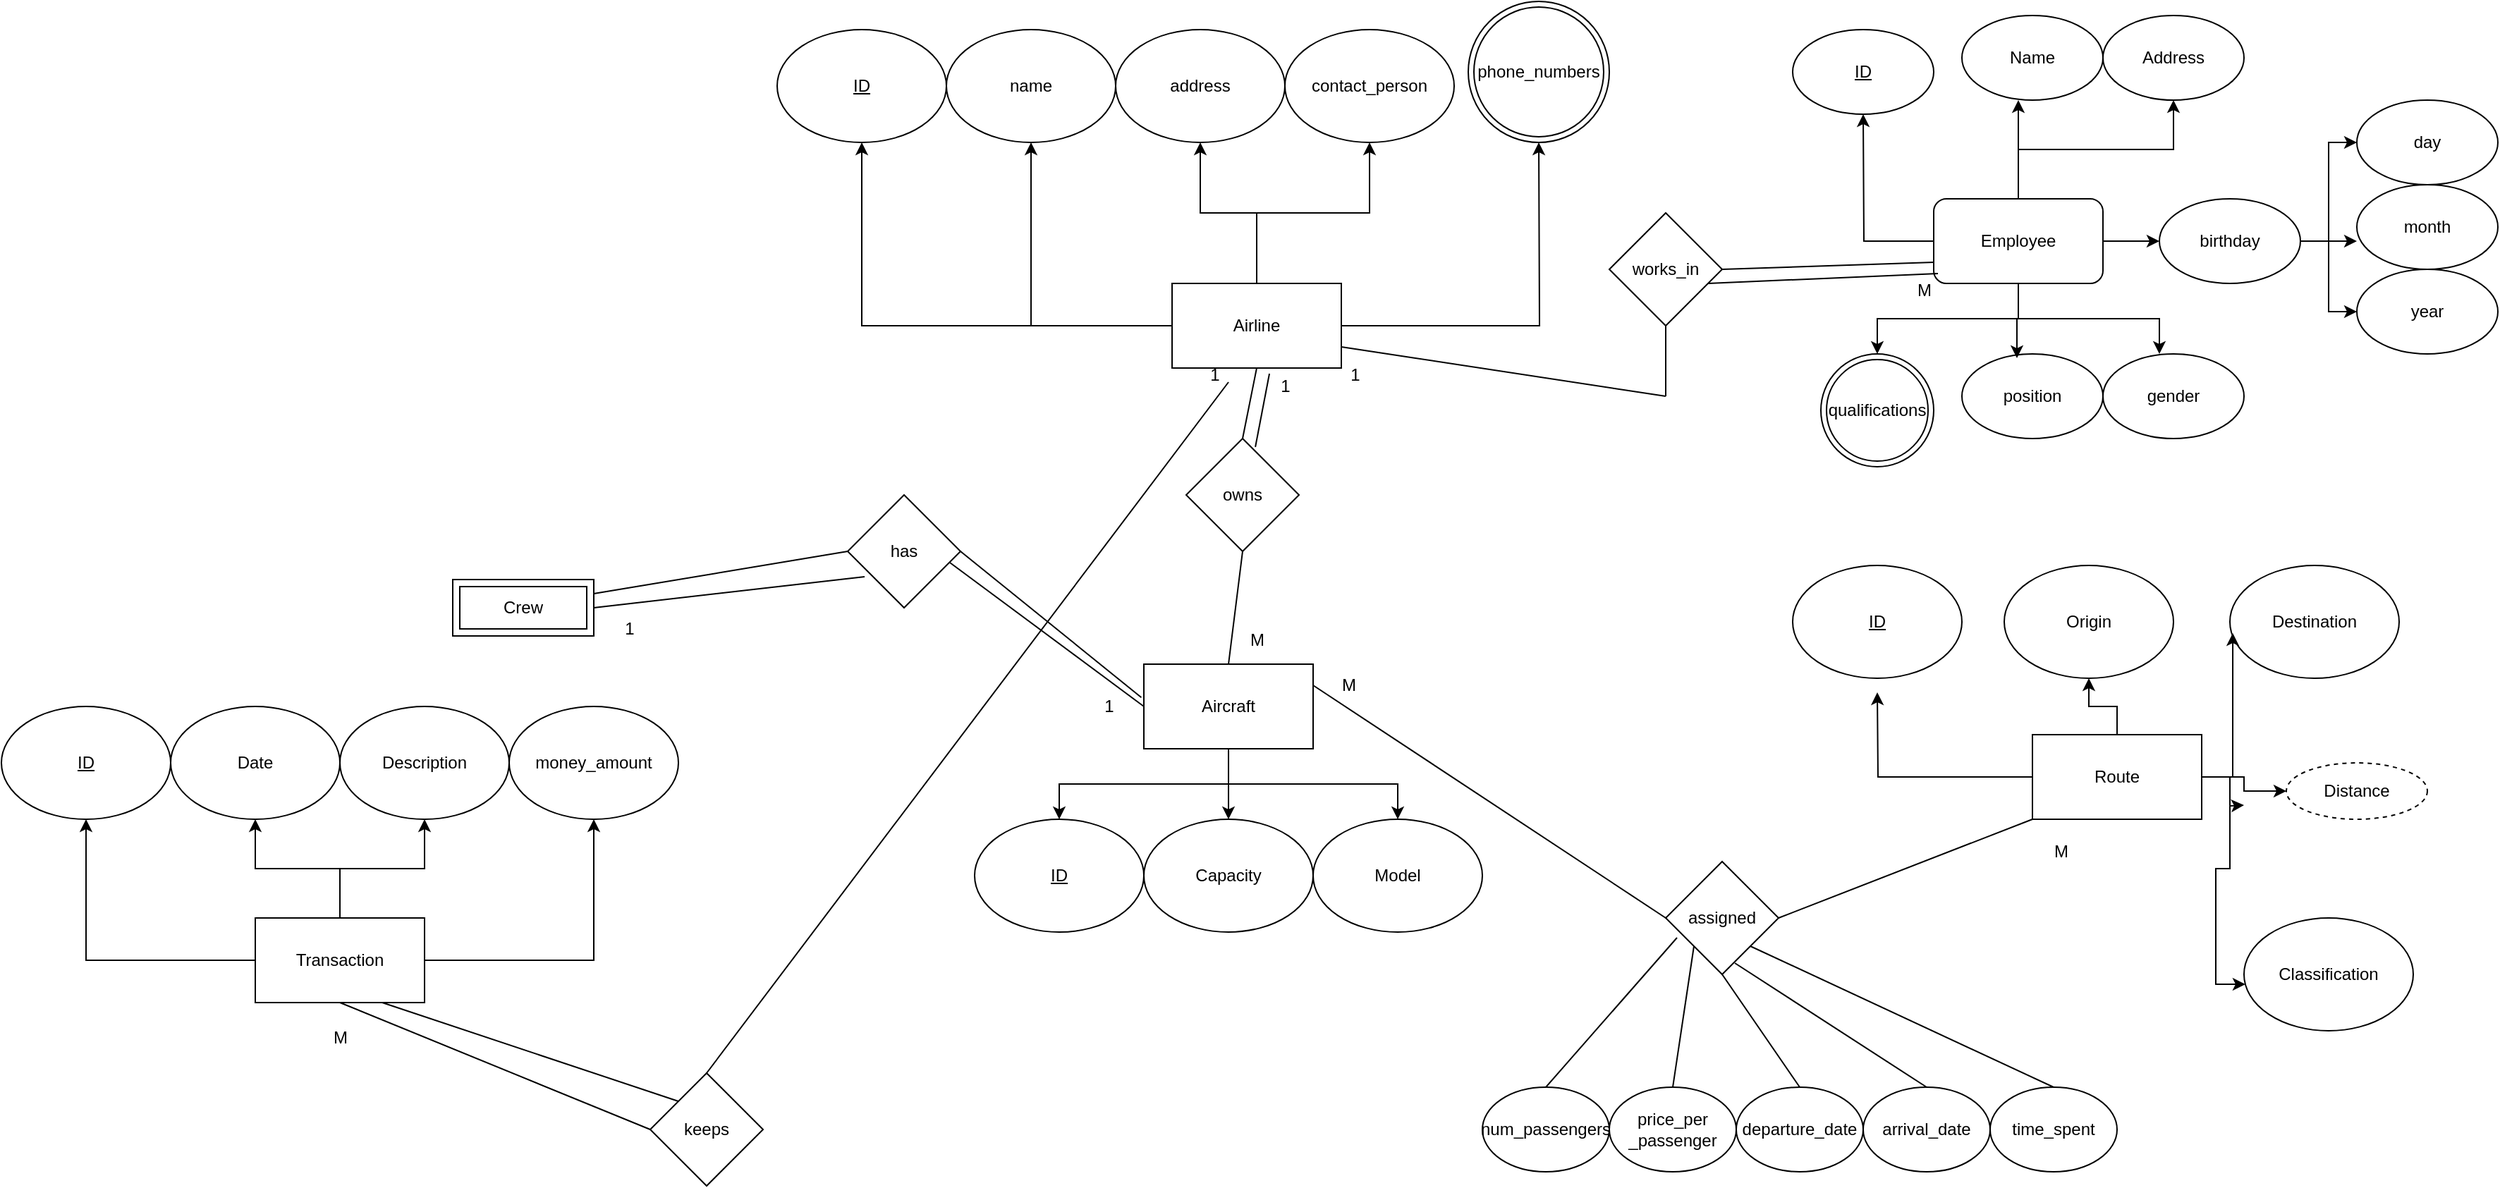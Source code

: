 <mxfile version="28.2.0">
  <diagram name="Page-1" id="XTuddCJgYcuufle1dmNs">
    <mxGraphModel dx="2150" dy="596" grid="1" gridSize="10" guides="1" tooltips="1" connect="1" arrows="1" fold="1" page="1" pageScale="1" pageWidth="850" pageHeight="1100" math="0" shadow="0">
      <root>
        <mxCell id="0" />
        <mxCell id="1" parent="0" />
        <mxCell id="OdOt8cRQKXHRtBc2M5Zz-19" style="edgeStyle=orthogonalEdgeStyle;rounded=0;orthogonalLoop=1;jettySize=auto;html=1;entryX=0.5;entryY=1;entryDx=0;entryDy=0;" edge="1" parent="1" source="OdOt8cRQKXHRtBc2M5Zz-12">
          <mxGeometry relative="1" as="geometry">
            <mxPoint x="620" y="210" as="targetPoint" />
          </mxGeometry>
        </mxCell>
        <mxCell id="OdOt8cRQKXHRtBc2M5Zz-20" style="edgeStyle=orthogonalEdgeStyle;rounded=0;orthogonalLoop=1;jettySize=auto;html=1;" edge="1" parent="1" source="OdOt8cRQKXHRtBc2M5Zz-12" target="OdOt8cRQKXHRtBc2M5Zz-15">
          <mxGeometry relative="1" as="geometry" />
        </mxCell>
        <mxCell id="OdOt8cRQKXHRtBc2M5Zz-21" style="edgeStyle=orthogonalEdgeStyle;rounded=0;orthogonalLoop=1;jettySize=auto;html=1;entryX=0.5;entryY=1;entryDx=0;entryDy=0;" edge="1" parent="1" source="OdOt8cRQKXHRtBc2M5Zz-12" target="OdOt8cRQKXHRtBc2M5Zz-14">
          <mxGeometry relative="1" as="geometry" />
        </mxCell>
        <mxCell id="OdOt8cRQKXHRtBc2M5Zz-22" style="edgeStyle=orthogonalEdgeStyle;rounded=0;orthogonalLoop=1;jettySize=auto;html=1;entryX=0.5;entryY=1;entryDx=0;entryDy=0;" edge="1" parent="1" source="OdOt8cRQKXHRtBc2M5Zz-12" target="OdOt8cRQKXHRtBc2M5Zz-13">
          <mxGeometry relative="1" as="geometry" />
        </mxCell>
        <mxCell id="OdOt8cRQKXHRtBc2M5Zz-23" style="edgeStyle=orthogonalEdgeStyle;rounded=0;orthogonalLoop=1;jettySize=auto;html=1;entryX=0.5;entryY=1;entryDx=0;entryDy=0;" edge="1" parent="1" source="OdOt8cRQKXHRtBc2M5Zz-12" target="OdOt8cRQKXHRtBc2M5Zz-18">
          <mxGeometry relative="1" as="geometry" />
        </mxCell>
        <mxCell id="OdOt8cRQKXHRtBc2M5Zz-12" value="Airline" style="rounded=0;whiteSpace=wrap;html=1;" vertex="1" parent="1">
          <mxGeometry x="360" y="310" width="120" height="60" as="geometry" />
        </mxCell>
        <mxCell id="OdOt8cRQKXHRtBc2M5Zz-13" value="name" style="ellipse;whiteSpace=wrap;html=1;" vertex="1" parent="1">
          <mxGeometry x="200" y="130" width="120" height="80" as="geometry" />
        </mxCell>
        <mxCell id="OdOt8cRQKXHRtBc2M5Zz-14" value="address" style="ellipse;whiteSpace=wrap;html=1;" vertex="1" parent="1">
          <mxGeometry x="320" y="130" width="120" height="80" as="geometry" />
        </mxCell>
        <mxCell id="OdOt8cRQKXHRtBc2M5Zz-15" value="contact_person" style="ellipse;whiteSpace=wrap;html=1;" vertex="1" parent="1">
          <mxGeometry x="440" y="130" width="120" height="80" as="geometry" />
        </mxCell>
        <mxCell id="OdOt8cRQKXHRtBc2M5Zz-18" value="&lt;u&gt;ID&lt;/u&gt;" style="ellipse;whiteSpace=wrap;html=1;" vertex="1" parent="1">
          <mxGeometry x="80" y="130" width="120" height="80" as="geometry" />
        </mxCell>
        <mxCell id="OdOt8cRQKXHRtBc2M5Zz-36" style="edgeStyle=orthogonalEdgeStyle;rounded=0;orthogonalLoop=1;jettySize=auto;html=1;" edge="1" parent="1" source="OdOt8cRQKXHRtBc2M5Zz-24">
          <mxGeometry relative="1" as="geometry">
            <mxPoint x="850" y="190" as="targetPoint" />
          </mxGeometry>
        </mxCell>
        <mxCell id="OdOt8cRQKXHRtBc2M5Zz-39" style="edgeStyle=orthogonalEdgeStyle;rounded=0;orthogonalLoop=1;jettySize=auto;html=1;entryX=0.5;entryY=1;entryDx=0;entryDy=0;" edge="1" parent="1" source="OdOt8cRQKXHRtBc2M5Zz-24" target="OdOt8cRQKXHRtBc2M5Zz-27">
          <mxGeometry relative="1" as="geometry" />
        </mxCell>
        <mxCell id="OdOt8cRQKXHRtBc2M5Zz-40" style="edgeStyle=orthogonalEdgeStyle;rounded=0;orthogonalLoop=1;jettySize=auto;html=1;entryX=0;entryY=0.5;entryDx=0;entryDy=0;" edge="1" parent="1" source="OdOt8cRQKXHRtBc2M5Zz-24" target="OdOt8cRQKXHRtBc2M5Zz-28">
          <mxGeometry relative="1" as="geometry" />
        </mxCell>
        <mxCell id="OdOt8cRQKXHRtBc2M5Zz-51" style="edgeStyle=orthogonalEdgeStyle;rounded=0;orthogonalLoop=1;jettySize=auto;html=1;entryX=0.5;entryY=0;entryDx=0;entryDy=0;" edge="1" parent="1" source="OdOt8cRQKXHRtBc2M5Zz-24" target="OdOt8cRQKXHRtBc2M5Zz-50">
          <mxGeometry relative="1" as="geometry" />
        </mxCell>
        <mxCell id="OdOt8cRQKXHRtBc2M5Zz-24" value="Employee" style="rounded=1;whiteSpace=wrap;html=1;" vertex="1" parent="1">
          <mxGeometry x="900" y="250" width="120" height="60" as="geometry" />
        </mxCell>
        <mxCell id="OdOt8cRQKXHRtBc2M5Zz-25" value="&lt;u&gt;ID&lt;/u&gt;" style="ellipse;whiteSpace=wrap;html=1;" vertex="1" parent="1">
          <mxGeometry x="800" y="130" width="100" height="60" as="geometry" />
        </mxCell>
        <mxCell id="OdOt8cRQKXHRtBc2M5Zz-26" value="Name" style="ellipse;whiteSpace=wrap;html=1;" vertex="1" parent="1">
          <mxGeometry x="920" y="120" width="100" height="60" as="geometry" />
        </mxCell>
        <mxCell id="OdOt8cRQKXHRtBc2M5Zz-27" value="Address" style="ellipse;whiteSpace=wrap;html=1;" vertex="1" parent="1">
          <mxGeometry x="1020" y="120" width="100" height="60" as="geometry" />
        </mxCell>
        <mxCell id="OdOt8cRQKXHRtBc2M5Zz-53" style="edgeStyle=orthogonalEdgeStyle;rounded=0;orthogonalLoop=1;jettySize=auto;html=1;entryX=0;entryY=0.5;entryDx=0;entryDy=0;" edge="1" parent="1" source="OdOt8cRQKXHRtBc2M5Zz-28" target="OdOt8cRQKXHRtBc2M5Zz-45">
          <mxGeometry relative="1" as="geometry" />
        </mxCell>
        <mxCell id="OdOt8cRQKXHRtBc2M5Zz-56" style="edgeStyle=orthogonalEdgeStyle;rounded=0;orthogonalLoop=1;jettySize=auto;html=1;entryX=0;entryY=0.5;entryDx=0;entryDy=0;" edge="1" parent="1" source="OdOt8cRQKXHRtBc2M5Zz-28" target="OdOt8cRQKXHRtBc2M5Zz-47">
          <mxGeometry relative="1" as="geometry" />
        </mxCell>
        <mxCell id="OdOt8cRQKXHRtBc2M5Zz-28" value="birthday" style="ellipse;whiteSpace=wrap;html=1;" vertex="1" parent="1">
          <mxGeometry x="1060" y="250" width="100" height="60" as="geometry" />
        </mxCell>
        <mxCell id="OdOt8cRQKXHRtBc2M5Zz-30" value="position" style="ellipse;whiteSpace=wrap;html=1;" vertex="1" parent="1">
          <mxGeometry x="920" y="360" width="100" height="60" as="geometry" />
        </mxCell>
        <mxCell id="OdOt8cRQKXHRtBc2M5Zz-31" value="gender" style="ellipse;whiteSpace=wrap;html=1;" vertex="1" parent="1">
          <mxGeometry x="1020" y="360" width="100" height="60" as="geometry" />
        </mxCell>
        <mxCell id="OdOt8cRQKXHRtBc2M5Zz-37" style="edgeStyle=orthogonalEdgeStyle;rounded=0;orthogonalLoop=1;jettySize=auto;html=1;entryX=0.4;entryY=1;entryDx=0;entryDy=0;entryPerimeter=0;" edge="1" parent="1" source="OdOt8cRQKXHRtBc2M5Zz-24" target="OdOt8cRQKXHRtBc2M5Zz-26">
          <mxGeometry relative="1" as="geometry" />
        </mxCell>
        <mxCell id="OdOt8cRQKXHRtBc2M5Zz-41" style="edgeStyle=orthogonalEdgeStyle;rounded=0;orthogonalLoop=1;jettySize=auto;html=1;entryX=0.4;entryY=0;entryDx=0;entryDy=0;entryPerimeter=0;" edge="1" parent="1" source="OdOt8cRQKXHRtBc2M5Zz-24" target="OdOt8cRQKXHRtBc2M5Zz-31">
          <mxGeometry relative="1" as="geometry" />
        </mxCell>
        <mxCell id="OdOt8cRQKXHRtBc2M5Zz-42" style="edgeStyle=orthogonalEdgeStyle;rounded=0;orthogonalLoop=1;jettySize=auto;html=1;entryX=0.39;entryY=0.05;entryDx=0;entryDy=0;entryPerimeter=0;" edge="1" parent="1" source="OdOt8cRQKXHRtBc2M5Zz-24" target="OdOt8cRQKXHRtBc2M5Zz-30">
          <mxGeometry relative="1" as="geometry" />
        </mxCell>
        <mxCell id="OdOt8cRQKXHRtBc2M5Zz-45" value="day" style="ellipse;whiteSpace=wrap;html=1;" vertex="1" parent="1">
          <mxGeometry x="1200" y="180" width="100" height="60" as="geometry" />
        </mxCell>
        <mxCell id="OdOt8cRQKXHRtBc2M5Zz-46" value="month" style="ellipse;whiteSpace=wrap;html=1;" vertex="1" parent="1">
          <mxGeometry x="1200" y="240" width="100" height="60" as="geometry" />
        </mxCell>
        <mxCell id="OdOt8cRQKXHRtBc2M5Zz-47" value="year" style="ellipse;whiteSpace=wrap;html=1;" vertex="1" parent="1">
          <mxGeometry x="1200" y="300" width="100" height="60" as="geometry" />
        </mxCell>
        <mxCell id="OdOt8cRQKXHRtBc2M5Zz-50" value="qualifications" style="ellipse;shape=doubleEllipse;html=1;dashed=0;whiteSpace=wrap;aspect=fixed;" vertex="1" parent="1">
          <mxGeometry x="820" y="360" width="80" height="80" as="geometry" />
        </mxCell>
        <mxCell id="OdOt8cRQKXHRtBc2M5Zz-52" value="phone_numbers" style="ellipse;shape=doubleEllipse;html=1;dashed=0;whiteSpace=wrap;aspect=fixed;" vertex="1" parent="1">
          <mxGeometry x="570" y="110" width="100" height="100" as="geometry" />
        </mxCell>
        <mxCell id="OdOt8cRQKXHRtBc2M5Zz-55" style="edgeStyle=orthogonalEdgeStyle;rounded=0;orthogonalLoop=1;jettySize=auto;html=1;entryX=0;entryY=0.667;entryDx=0;entryDy=0;entryPerimeter=0;" edge="1" parent="1" source="OdOt8cRQKXHRtBc2M5Zz-28" target="OdOt8cRQKXHRtBc2M5Zz-46">
          <mxGeometry relative="1" as="geometry" />
        </mxCell>
        <mxCell id="OdOt8cRQKXHRtBc2M5Zz-61" style="edgeStyle=orthogonalEdgeStyle;rounded=0;orthogonalLoop=1;jettySize=auto;html=1;entryX=0.5;entryY=0;entryDx=0;entryDy=0;" edge="1" parent="1" source="OdOt8cRQKXHRtBc2M5Zz-57" target="OdOt8cRQKXHRtBc2M5Zz-58">
          <mxGeometry relative="1" as="geometry" />
        </mxCell>
        <mxCell id="OdOt8cRQKXHRtBc2M5Zz-62" style="edgeStyle=orthogonalEdgeStyle;rounded=0;orthogonalLoop=1;jettySize=auto;html=1;entryX=0.5;entryY=0;entryDx=0;entryDy=0;" edge="1" parent="1" source="OdOt8cRQKXHRtBc2M5Zz-57" target="OdOt8cRQKXHRtBc2M5Zz-59">
          <mxGeometry relative="1" as="geometry" />
        </mxCell>
        <mxCell id="OdOt8cRQKXHRtBc2M5Zz-63" style="edgeStyle=orthogonalEdgeStyle;rounded=0;orthogonalLoop=1;jettySize=auto;html=1;entryX=0.5;entryY=0;entryDx=0;entryDy=0;" edge="1" parent="1" source="OdOt8cRQKXHRtBc2M5Zz-57" target="OdOt8cRQKXHRtBc2M5Zz-60">
          <mxGeometry relative="1" as="geometry" />
        </mxCell>
        <mxCell id="OdOt8cRQKXHRtBc2M5Zz-57" value="Aircraft" style="rounded=0;whiteSpace=wrap;html=1;" vertex="1" parent="1">
          <mxGeometry x="340" y="580" width="120" height="60" as="geometry" />
        </mxCell>
        <mxCell id="OdOt8cRQKXHRtBc2M5Zz-58" value="Model" style="ellipse;whiteSpace=wrap;html=1;" vertex="1" parent="1">
          <mxGeometry x="460" y="690" width="120" height="80" as="geometry" />
        </mxCell>
        <mxCell id="OdOt8cRQKXHRtBc2M5Zz-59" value="Capacity" style="ellipse;whiteSpace=wrap;html=1;" vertex="1" parent="1">
          <mxGeometry x="340" y="690" width="120" height="80" as="geometry" />
        </mxCell>
        <mxCell id="OdOt8cRQKXHRtBc2M5Zz-60" value="&lt;u&gt;ID&lt;/u&gt;" style="ellipse;whiteSpace=wrap;html=1;" vertex="1" parent="1">
          <mxGeometry x="220" y="690" width="120" height="80" as="geometry" />
        </mxCell>
        <mxCell id="OdOt8cRQKXHRtBc2M5Zz-92" style="edgeStyle=orthogonalEdgeStyle;rounded=0;orthogonalLoop=1;jettySize=auto;html=1;" edge="1" parent="1" source="OdOt8cRQKXHRtBc2M5Zz-64">
          <mxGeometry relative="1" as="geometry">
            <mxPoint x="860" y="600" as="targetPoint" />
          </mxGeometry>
        </mxCell>
        <mxCell id="OdOt8cRQKXHRtBc2M5Zz-93" style="edgeStyle=orthogonalEdgeStyle;rounded=0;orthogonalLoop=1;jettySize=auto;html=1;entryX=0.5;entryY=1;entryDx=0;entryDy=0;" edge="1" parent="1" source="OdOt8cRQKXHRtBc2M5Zz-64" target="OdOt8cRQKXHRtBc2M5Zz-66">
          <mxGeometry relative="1" as="geometry" />
        </mxCell>
        <mxCell id="OdOt8cRQKXHRtBc2M5Zz-95" style="edgeStyle=orthogonalEdgeStyle;rounded=0;orthogonalLoop=1;jettySize=auto;html=1;entryX=0;entryY=0.5;entryDx=0;entryDy=0;" edge="1" parent="1" source="OdOt8cRQKXHRtBc2M5Zz-64">
          <mxGeometry relative="1" as="geometry">
            <mxPoint x="1120.0" y="680" as="targetPoint" />
          </mxGeometry>
        </mxCell>
        <mxCell id="OdOt8cRQKXHRtBc2M5Zz-161" style="edgeStyle=orthogonalEdgeStyle;rounded=0;orthogonalLoop=1;jettySize=auto;html=1;entryX=0;entryY=0.5;entryDx=0;entryDy=0;" edge="1" parent="1" source="OdOt8cRQKXHRtBc2M5Zz-64" target="OdOt8cRQKXHRtBc2M5Zz-158">
          <mxGeometry relative="1" as="geometry" />
        </mxCell>
        <mxCell id="OdOt8cRQKXHRtBc2M5Zz-64" value="Route" style="rounded=0;whiteSpace=wrap;html=1;" vertex="1" parent="1">
          <mxGeometry x="970" y="630" width="120" height="60" as="geometry" />
        </mxCell>
        <mxCell id="OdOt8cRQKXHRtBc2M5Zz-65" value="&lt;u&gt;ID&lt;/u&gt;" style="ellipse;whiteSpace=wrap;html=1;" vertex="1" parent="1">
          <mxGeometry x="800" y="510" width="120" height="80" as="geometry" />
        </mxCell>
        <mxCell id="OdOt8cRQKXHRtBc2M5Zz-66" value="Origin" style="ellipse;whiteSpace=wrap;html=1;" vertex="1" parent="1">
          <mxGeometry x="950" y="510" width="120" height="80" as="geometry" />
        </mxCell>
        <mxCell id="OdOt8cRQKXHRtBc2M5Zz-67" value="Destination" style="ellipse;whiteSpace=wrap;html=1;" vertex="1" parent="1">
          <mxGeometry x="1110" y="510" width="120" height="80" as="geometry" />
        </mxCell>
        <mxCell id="OdOt8cRQKXHRtBc2M5Zz-69" value="Classification" style="ellipse;whiteSpace=wrap;html=1;" vertex="1" parent="1">
          <mxGeometry x="1120" y="760" width="120" height="80" as="geometry" />
        </mxCell>
        <mxCell id="OdOt8cRQKXHRtBc2M5Zz-88" style="edgeStyle=orthogonalEdgeStyle;rounded=0;orthogonalLoop=1;jettySize=auto;html=1;entryX=0.5;entryY=1;entryDx=0;entryDy=0;" edge="1" parent="1" source="OdOt8cRQKXHRtBc2M5Zz-82" target="OdOt8cRQKXHRtBc2M5Zz-84">
          <mxGeometry relative="1" as="geometry" />
        </mxCell>
        <mxCell id="OdOt8cRQKXHRtBc2M5Zz-89" style="edgeStyle=orthogonalEdgeStyle;rounded=0;orthogonalLoop=1;jettySize=auto;html=1;entryX=0.5;entryY=1;entryDx=0;entryDy=0;" edge="1" parent="1" source="OdOt8cRQKXHRtBc2M5Zz-82" target="OdOt8cRQKXHRtBc2M5Zz-85">
          <mxGeometry relative="1" as="geometry" />
        </mxCell>
        <mxCell id="OdOt8cRQKXHRtBc2M5Zz-90" style="edgeStyle=orthogonalEdgeStyle;rounded=0;orthogonalLoop=1;jettySize=auto;html=1;entryX=0.5;entryY=1;entryDx=0;entryDy=0;" edge="1" parent="1" source="OdOt8cRQKXHRtBc2M5Zz-82" target="OdOt8cRQKXHRtBc2M5Zz-86">
          <mxGeometry relative="1" as="geometry" />
        </mxCell>
        <mxCell id="OdOt8cRQKXHRtBc2M5Zz-91" style="edgeStyle=orthogonalEdgeStyle;rounded=0;orthogonalLoop=1;jettySize=auto;html=1;entryX=0.5;entryY=1;entryDx=0;entryDy=0;" edge="1" parent="1" source="OdOt8cRQKXHRtBc2M5Zz-82" target="OdOt8cRQKXHRtBc2M5Zz-87">
          <mxGeometry relative="1" as="geometry" />
        </mxCell>
        <mxCell id="OdOt8cRQKXHRtBc2M5Zz-82" value="Transaction" style="rounded=0;whiteSpace=wrap;html=1;" vertex="1" parent="1">
          <mxGeometry x="-290" y="760" width="120" height="60" as="geometry" />
        </mxCell>
        <mxCell id="OdOt8cRQKXHRtBc2M5Zz-84" value="&lt;u&gt;ID&lt;/u&gt;" style="ellipse;whiteSpace=wrap;html=1;" vertex="1" parent="1">
          <mxGeometry x="-470" y="610" width="120" height="80" as="geometry" />
        </mxCell>
        <mxCell id="OdOt8cRQKXHRtBc2M5Zz-85" value="Date" style="ellipse;whiteSpace=wrap;html=1;" vertex="1" parent="1">
          <mxGeometry x="-350" y="610" width="120" height="80" as="geometry" />
        </mxCell>
        <mxCell id="OdOt8cRQKXHRtBc2M5Zz-86" value="Description" style="ellipse;whiteSpace=wrap;html=1;" vertex="1" parent="1">
          <mxGeometry x="-230" y="610" width="120" height="80" as="geometry" />
        </mxCell>
        <mxCell id="OdOt8cRQKXHRtBc2M5Zz-87" value="money_amount" style="ellipse;whiteSpace=wrap;html=1;" vertex="1" parent="1">
          <mxGeometry x="-110" y="610" width="120" height="80" as="geometry" />
        </mxCell>
        <mxCell id="OdOt8cRQKXHRtBc2M5Zz-94" style="edgeStyle=orthogonalEdgeStyle;rounded=0;orthogonalLoop=1;jettySize=auto;html=1;entryX=0.017;entryY=0.6;entryDx=0;entryDy=0;entryPerimeter=0;" edge="1" parent="1" source="OdOt8cRQKXHRtBc2M5Zz-64" target="OdOt8cRQKXHRtBc2M5Zz-67">
          <mxGeometry relative="1" as="geometry" />
        </mxCell>
        <mxCell id="OdOt8cRQKXHRtBc2M5Zz-96" style="edgeStyle=orthogonalEdgeStyle;rounded=0;orthogonalLoop=1;jettySize=auto;html=1;entryX=0.008;entryY=0.588;entryDx=0;entryDy=0;entryPerimeter=0;" edge="1" parent="1" source="OdOt8cRQKXHRtBc2M5Zz-64" target="OdOt8cRQKXHRtBc2M5Zz-69">
          <mxGeometry relative="1" as="geometry" />
        </mxCell>
        <mxCell id="OdOt8cRQKXHRtBc2M5Zz-97" value="works_in" style="rhombus;whiteSpace=wrap;html=1;" vertex="1" parent="1">
          <mxGeometry x="670" y="260" width="80" height="80" as="geometry" />
        </mxCell>
        <mxCell id="OdOt8cRQKXHRtBc2M5Zz-98" value="" style="endArrow=none;html=1;rounded=0;exitX=1;exitY=0.5;exitDx=0;exitDy=0;entryX=0;entryY=0.75;entryDx=0;entryDy=0;" edge="1" parent="1" source="OdOt8cRQKXHRtBc2M5Zz-97" target="OdOt8cRQKXHRtBc2M5Zz-24">
          <mxGeometry width="50" height="50" relative="1" as="geometry">
            <mxPoint x="960" y="380" as="sourcePoint" />
            <mxPoint x="1010" y="330" as="targetPoint" />
          </mxGeometry>
        </mxCell>
        <mxCell id="OdOt8cRQKXHRtBc2M5Zz-101" value="" style="endArrow=none;html=1;rounded=0;entryX=0.5;entryY=1;entryDx=0;entryDy=0;" edge="1" parent="1" target="OdOt8cRQKXHRtBc2M5Zz-97">
          <mxGeometry width="50" height="50" relative="1" as="geometry">
            <mxPoint x="710" y="390" as="sourcePoint" />
            <mxPoint x="1010" y="330" as="targetPoint" />
          </mxGeometry>
        </mxCell>
        <mxCell id="OdOt8cRQKXHRtBc2M5Zz-102" value="" style="endArrow=none;html=1;rounded=0;exitX=1;exitY=0.75;exitDx=0;exitDy=0;" edge="1" parent="1" source="OdOt8cRQKXHRtBc2M5Zz-12">
          <mxGeometry width="50" height="50" relative="1" as="geometry">
            <mxPoint x="960" y="380" as="sourcePoint" />
            <mxPoint x="710" y="390" as="targetPoint" />
          </mxGeometry>
        </mxCell>
        <mxCell id="OdOt8cRQKXHRtBc2M5Zz-103" value="1" style="text;strokeColor=none;align=center;fillColor=none;html=1;verticalAlign=middle;whiteSpace=wrap;rounded=0;" vertex="1" parent="1">
          <mxGeometry x="460" y="360" width="60" height="30" as="geometry" />
        </mxCell>
        <mxCell id="OdOt8cRQKXHRtBc2M5Zz-106" value="owns" style="rhombus;whiteSpace=wrap;html=1;" vertex="1" parent="1">
          <mxGeometry x="370" y="420" width="80" height="80" as="geometry" />
        </mxCell>
        <mxCell id="OdOt8cRQKXHRtBc2M5Zz-107" value="" style="endArrow=none;html=1;rounded=0;exitX=0.5;exitY=0;exitDx=0;exitDy=0;entryX=0.5;entryY=1;entryDx=0;entryDy=0;" edge="1" parent="1" source="OdOt8cRQKXHRtBc2M5Zz-106" target="OdOt8cRQKXHRtBc2M5Zz-12">
          <mxGeometry width="50" height="50" relative="1" as="geometry">
            <mxPoint x="560" y="480" as="sourcePoint" />
            <mxPoint x="610" y="430" as="targetPoint" />
          </mxGeometry>
        </mxCell>
        <mxCell id="OdOt8cRQKXHRtBc2M5Zz-108" value="" style="endArrow=none;html=1;rounded=0;exitX=0.5;exitY=0;exitDx=0;exitDy=0;entryX=0.5;entryY=1;entryDx=0;entryDy=0;" edge="1" parent="1" source="OdOt8cRQKXHRtBc2M5Zz-57" target="OdOt8cRQKXHRtBc2M5Zz-106">
          <mxGeometry width="50" height="50" relative="1" as="geometry">
            <mxPoint x="560" y="480" as="sourcePoint" />
            <mxPoint x="610" y="430" as="targetPoint" />
          </mxGeometry>
        </mxCell>
        <mxCell id="OdOt8cRQKXHRtBc2M5Zz-110" value="M" style="text;html=1;align=center;verticalAlign=middle;resizable=0;points=[];autosize=1;strokeColor=none;fillColor=none;" vertex="1" parent="1">
          <mxGeometry x="405" y="548" width="30" height="30" as="geometry" />
        </mxCell>
        <mxCell id="OdOt8cRQKXHRtBc2M5Zz-111" value="" style="endArrow=none;html=1;rounded=0;entryX=0.567;entryY=-0.033;entryDx=0;entryDy=0;entryPerimeter=0;exitX=0.613;exitY=0.075;exitDx=0;exitDy=0;exitPerimeter=0;" edge="1" parent="1" source="OdOt8cRQKXHRtBc2M5Zz-106">
          <mxGeometry width="50" height="50" relative="1" as="geometry">
            <mxPoint x="420" y="420" as="sourcePoint" />
            <mxPoint x="429.01" y="374.01" as="targetPoint" />
          </mxGeometry>
        </mxCell>
        <mxCell id="OdOt8cRQKXHRtBc2M5Zz-112" value="1" style="text;html=1;align=center;verticalAlign=middle;resizable=0;points=[];autosize=1;strokeColor=none;fillColor=none;" vertex="1" parent="1">
          <mxGeometry x="425" y="368" width="30" height="30" as="geometry" />
        </mxCell>
        <mxCell id="OdOt8cRQKXHRtBc2M5Zz-113" value="" style="endArrow=none;html=1;rounded=0;exitX=0.025;exitY=0.883;exitDx=0;exitDy=0;exitPerimeter=0;" edge="1" parent="1" source="OdOt8cRQKXHRtBc2M5Zz-24">
          <mxGeometry width="50" height="50" relative="1" as="geometry">
            <mxPoint x="910" y="305" as="sourcePoint" />
            <mxPoint x="740" y="310" as="targetPoint" />
          </mxGeometry>
        </mxCell>
        <mxCell id="OdOt8cRQKXHRtBc2M5Zz-114" value="M" style="text;html=1;align=center;verticalAlign=middle;resizable=0;points=[];autosize=1;strokeColor=none;fillColor=none;" vertex="1" parent="1">
          <mxGeometry x="878" y="300" width="30" height="30" as="geometry" />
        </mxCell>
        <mxCell id="OdOt8cRQKXHRtBc2M5Zz-116" value="assigned" style="rhombus;whiteSpace=wrap;html=1;" vertex="1" parent="1">
          <mxGeometry x="710" y="720" width="80" height="80" as="geometry" />
        </mxCell>
        <mxCell id="OdOt8cRQKXHRtBc2M5Zz-117" value="" style="endArrow=none;html=1;rounded=0;exitX=1;exitY=0.5;exitDx=0;exitDy=0;entryX=0;entryY=1;entryDx=0;entryDy=0;" edge="1" parent="1" source="OdOt8cRQKXHRtBc2M5Zz-116" target="OdOt8cRQKXHRtBc2M5Zz-64">
          <mxGeometry width="50" height="50" relative="1" as="geometry">
            <mxPoint x="850" y="680" as="sourcePoint" />
            <mxPoint x="900" y="630" as="targetPoint" />
          </mxGeometry>
        </mxCell>
        <mxCell id="OdOt8cRQKXHRtBc2M5Zz-118" value="" style="endArrow=none;html=1;rounded=0;exitX=0;exitY=0.5;exitDx=0;exitDy=0;entryX=1;entryY=0.25;entryDx=0;entryDy=0;" edge="1" parent="1" source="OdOt8cRQKXHRtBc2M5Zz-116" target="OdOt8cRQKXHRtBc2M5Zz-57">
          <mxGeometry width="50" height="50" relative="1" as="geometry">
            <mxPoint x="850" y="680" as="sourcePoint" />
            <mxPoint x="900" y="630" as="targetPoint" />
          </mxGeometry>
        </mxCell>
        <mxCell id="OdOt8cRQKXHRtBc2M5Zz-120" value="M" style="text;html=1;align=center;verticalAlign=middle;resizable=0;points=[];autosize=1;strokeColor=none;fillColor=none;" vertex="1" parent="1">
          <mxGeometry x="975" y="698" width="30" height="30" as="geometry" />
        </mxCell>
        <mxCell id="OdOt8cRQKXHRtBc2M5Zz-121" value="M" style="text;html=1;align=center;verticalAlign=middle;resizable=0;points=[];autosize=1;strokeColor=none;fillColor=none;" vertex="1" parent="1">
          <mxGeometry x="470" y="580" width="30" height="30" as="geometry" />
        </mxCell>
        <mxCell id="OdOt8cRQKXHRtBc2M5Zz-122" value="arrival_date" style="ellipse;whiteSpace=wrap;html=1;" vertex="1" parent="1">
          <mxGeometry x="850" y="880" width="90" height="60" as="geometry" />
        </mxCell>
        <mxCell id="OdOt8cRQKXHRtBc2M5Zz-123" value="departure_date" style="ellipse;whiteSpace=wrap;html=1;" vertex="1" parent="1">
          <mxGeometry x="760" y="880" width="90" height="60" as="geometry" />
        </mxCell>
        <mxCell id="OdOt8cRQKXHRtBc2M5Zz-124" value="price_per&lt;div&gt;_passenger&lt;/div&gt;" style="ellipse;whiteSpace=wrap;html=1;" vertex="1" parent="1">
          <mxGeometry x="670" y="880" width="90" height="60" as="geometry" />
        </mxCell>
        <mxCell id="OdOt8cRQKXHRtBc2M5Zz-125" value="num_passengers" style="ellipse;whiteSpace=wrap;html=1;" vertex="1" parent="1">
          <mxGeometry x="580" y="880" width="90" height="60" as="geometry" />
        </mxCell>
        <mxCell id="OdOt8cRQKXHRtBc2M5Zz-126" value="time_spent" style="ellipse;whiteSpace=wrap;html=1;" vertex="1" parent="1">
          <mxGeometry x="940" y="880" width="90" height="60" as="geometry" />
        </mxCell>
        <mxCell id="OdOt8cRQKXHRtBc2M5Zz-127" value="" style="endArrow=none;html=1;rounded=0;entryX=1;entryY=1;entryDx=0;entryDy=0;exitX=0.5;exitY=0;exitDx=0;exitDy=0;" edge="1" parent="1" source="OdOt8cRQKXHRtBc2M5Zz-126" target="OdOt8cRQKXHRtBc2M5Zz-116">
          <mxGeometry width="50" height="50" relative="1" as="geometry">
            <mxPoint x="820" y="880" as="sourcePoint" />
            <mxPoint x="870" y="830" as="targetPoint" />
          </mxGeometry>
        </mxCell>
        <mxCell id="OdOt8cRQKXHRtBc2M5Zz-128" value="" style="endArrow=none;html=1;rounded=0;entryX=0.613;entryY=0.9;entryDx=0;entryDy=0;entryPerimeter=0;exitX=0.5;exitY=0;exitDx=0;exitDy=0;" edge="1" parent="1" source="OdOt8cRQKXHRtBc2M5Zz-122" target="OdOt8cRQKXHRtBc2M5Zz-116">
          <mxGeometry width="50" height="50" relative="1" as="geometry">
            <mxPoint x="820" y="880" as="sourcePoint" />
            <mxPoint x="870" y="830" as="targetPoint" />
          </mxGeometry>
        </mxCell>
        <mxCell id="OdOt8cRQKXHRtBc2M5Zz-129" value="" style="endArrow=none;html=1;rounded=0;entryX=0.5;entryY=1;entryDx=0;entryDy=0;exitX=0.5;exitY=0;exitDx=0;exitDy=0;" edge="1" parent="1" source="OdOt8cRQKXHRtBc2M5Zz-123" target="OdOt8cRQKXHRtBc2M5Zz-116">
          <mxGeometry width="50" height="50" relative="1" as="geometry">
            <mxPoint x="820" y="880" as="sourcePoint" />
            <mxPoint x="870" y="830" as="targetPoint" />
          </mxGeometry>
        </mxCell>
        <mxCell id="OdOt8cRQKXHRtBc2M5Zz-130" value="" style="endArrow=none;html=1;rounded=0;entryX=0;entryY=1;entryDx=0;entryDy=0;exitX=0.5;exitY=0;exitDx=0;exitDy=0;" edge="1" parent="1" source="OdOt8cRQKXHRtBc2M5Zz-124" target="OdOt8cRQKXHRtBc2M5Zz-116">
          <mxGeometry width="50" height="50" relative="1" as="geometry">
            <mxPoint x="730" y="880" as="sourcePoint" />
            <mxPoint x="750" y="810" as="targetPoint" />
          </mxGeometry>
        </mxCell>
        <mxCell id="OdOt8cRQKXHRtBc2M5Zz-131" value="" style="endArrow=none;html=1;rounded=0;entryX=0.1;entryY=0.675;entryDx=0;entryDy=0;entryPerimeter=0;exitX=0.5;exitY=0;exitDx=0;exitDy=0;" edge="1" parent="1" source="OdOt8cRQKXHRtBc2M5Zz-125" target="OdOt8cRQKXHRtBc2M5Zz-116">
          <mxGeometry width="50" height="50" relative="1" as="geometry">
            <mxPoint x="730" y="880" as="sourcePoint" />
            <mxPoint x="780" y="830" as="targetPoint" />
          </mxGeometry>
        </mxCell>
        <mxCell id="OdOt8cRQKXHRtBc2M5Zz-132" value="has" style="rhombus;whiteSpace=wrap;html=1;" vertex="1" parent="1">
          <mxGeometry x="130" y="460" width="80" height="80" as="geometry" />
        </mxCell>
        <mxCell id="OdOt8cRQKXHRtBc2M5Zz-133" value="" style="endArrow=none;html=1;rounded=0;entryX=-0.015;entryY=0.394;entryDx=0;entryDy=0;exitX=1;exitY=0.5;exitDx=0;exitDy=0;entryPerimeter=0;" edge="1" parent="1" source="OdOt8cRQKXHRtBc2M5Zz-132" target="OdOt8cRQKXHRtBc2M5Zz-57">
          <mxGeometry width="50" height="50" relative="1" as="geometry">
            <mxPoint x="130" y="480" as="sourcePoint" />
            <mxPoint x="180" y="430" as="targetPoint" />
          </mxGeometry>
        </mxCell>
        <mxCell id="OdOt8cRQKXHRtBc2M5Zz-134" value="" style="endArrow=none;html=1;rounded=0;exitX=0;exitY=0.5;exitDx=0;exitDy=0;entryX=1;entryY=0.25;entryDx=0;entryDy=0;" edge="1" parent="1" source="OdOt8cRQKXHRtBc2M5Zz-132" target="OdOt8cRQKXHRtBc2M5Zz-139">
          <mxGeometry width="50" height="50" relative="1" as="geometry">
            <mxPoint x="130" y="480" as="sourcePoint" />
            <mxPoint x="-37" y="524" as="targetPoint" />
          </mxGeometry>
        </mxCell>
        <mxCell id="OdOt8cRQKXHRtBc2M5Zz-135" value="" style="endArrow=none;html=1;rounded=0;exitX=0.15;exitY=0.725;exitDx=0;exitDy=0;exitPerimeter=0;entryX=1;entryY=0.5;entryDx=0;entryDy=0;" edge="1" parent="1" source="OdOt8cRQKXHRtBc2M5Zz-132" target="OdOt8cRQKXHRtBc2M5Zz-139">
          <mxGeometry width="50" height="50" relative="1" as="geometry">
            <mxPoint x="130" y="480" as="sourcePoint" />
            <mxPoint x="-39.04" y="537.98" as="targetPoint" />
          </mxGeometry>
        </mxCell>
        <mxCell id="OdOt8cRQKXHRtBc2M5Zz-136" value="1" style="text;html=1;align=center;verticalAlign=middle;resizable=0;points=[];autosize=1;strokeColor=none;fillColor=none;" vertex="1" parent="1">
          <mxGeometry x="300" y="595" width="30" height="30" as="geometry" />
        </mxCell>
        <mxCell id="OdOt8cRQKXHRtBc2M5Zz-137" value="1" style="text;html=1;align=center;verticalAlign=middle;resizable=0;points=[];autosize=1;strokeColor=none;fillColor=none;" vertex="1" parent="1">
          <mxGeometry x="-40" y="540" width="30" height="30" as="geometry" />
        </mxCell>
        <mxCell id="OdOt8cRQKXHRtBc2M5Zz-139" value="Crew" style="shape=ext;margin=3;double=1;whiteSpace=wrap;html=1;align=center;" vertex="1" parent="1">
          <mxGeometry x="-150" y="520" width="100" height="40" as="geometry" />
        </mxCell>
        <mxCell id="OdOt8cRQKXHRtBc2M5Zz-141" value="keeps" style="rhombus;whiteSpace=wrap;html=1;" vertex="1" parent="1">
          <mxGeometry x="-10" y="870" width="80" height="80" as="geometry" />
        </mxCell>
        <mxCell id="OdOt8cRQKXHRtBc2M5Zz-142" value="" style="endArrow=none;html=1;rounded=0;exitX=0.5;exitY=0;exitDx=0;exitDy=0;" edge="1" parent="1" source="OdOt8cRQKXHRtBc2M5Zz-141">
          <mxGeometry width="50" height="50" relative="1" as="geometry">
            <mxPoint x="50" y="680" as="sourcePoint" />
            <mxPoint x="400" y="380" as="targetPoint" />
          </mxGeometry>
        </mxCell>
        <mxCell id="OdOt8cRQKXHRtBc2M5Zz-143" value="" style="endArrow=none;html=1;rounded=0;exitX=0;exitY=0.5;exitDx=0;exitDy=0;entryX=0.5;entryY=1;entryDx=0;entryDy=0;" edge="1" parent="1" source="OdOt8cRQKXHRtBc2M5Zz-141" target="OdOt8cRQKXHRtBc2M5Zz-82">
          <mxGeometry width="50" height="50" relative="1" as="geometry">
            <mxPoint x="50" y="680" as="sourcePoint" />
            <mxPoint x="100" y="630" as="targetPoint" />
          </mxGeometry>
        </mxCell>
        <mxCell id="OdOt8cRQKXHRtBc2M5Zz-144" value="" style="endArrow=none;html=1;rounded=0;exitX=0;exitY=0;exitDx=0;exitDy=0;entryX=0.75;entryY=1;entryDx=0;entryDy=0;" edge="1" parent="1" source="OdOt8cRQKXHRtBc2M5Zz-141" target="OdOt8cRQKXHRtBc2M5Zz-82">
          <mxGeometry width="50" height="50" relative="1" as="geometry">
            <mxPoint x="50" y="790" as="sourcePoint" />
            <mxPoint x="100" y="740" as="targetPoint" />
          </mxGeometry>
        </mxCell>
        <mxCell id="OdOt8cRQKXHRtBc2M5Zz-145" value="M" style="text;html=1;align=center;verticalAlign=middle;resizable=0;points=[];autosize=1;strokeColor=none;fillColor=none;" vertex="1" parent="1">
          <mxGeometry x="-245" y="830" width="30" height="30" as="geometry" />
        </mxCell>
        <mxCell id="OdOt8cRQKXHRtBc2M5Zz-148" value="1" style="text;html=1;align=center;verticalAlign=middle;resizable=0;points=[];autosize=1;strokeColor=none;fillColor=none;" vertex="1" parent="1">
          <mxGeometry x="375" y="360" width="30" height="30" as="geometry" />
        </mxCell>
        <mxCell id="OdOt8cRQKXHRtBc2M5Zz-158" value="Distance" style="ellipse;whiteSpace=wrap;html=1;align=center;dashed=1;" vertex="1" parent="1">
          <mxGeometry x="1150" y="650" width="100" height="40" as="geometry" />
        </mxCell>
        <mxCell id="OdOt8cRQKXHRtBc2M5Zz-160" value="" style="endArrow=none;html=1;rounded=0;entryX=0.904;entryY=0.598;entryDx=0;entryDy=0;entryPerimeter=0;exitX=0;exitY=0.5;exitDx=0;exitDy=0;" edge="1" parent="1" source="OdOt8cRQKXHRtBc2M5Zz-57" target="OdOt8cRQKXHRtBc2M5Zz-132">
          <mxGeometry width="50" height="50" relative="1" as="geometry">
            <mxPoint x="270" y="500" as="sourcePoint" />
            <mxPoint x="320" y="450" as="targetPoint" />
          </mxGeometry>
        </mxCell>
      </root>
    </mxGraphModel>
  </diagram>
</mxfile>
